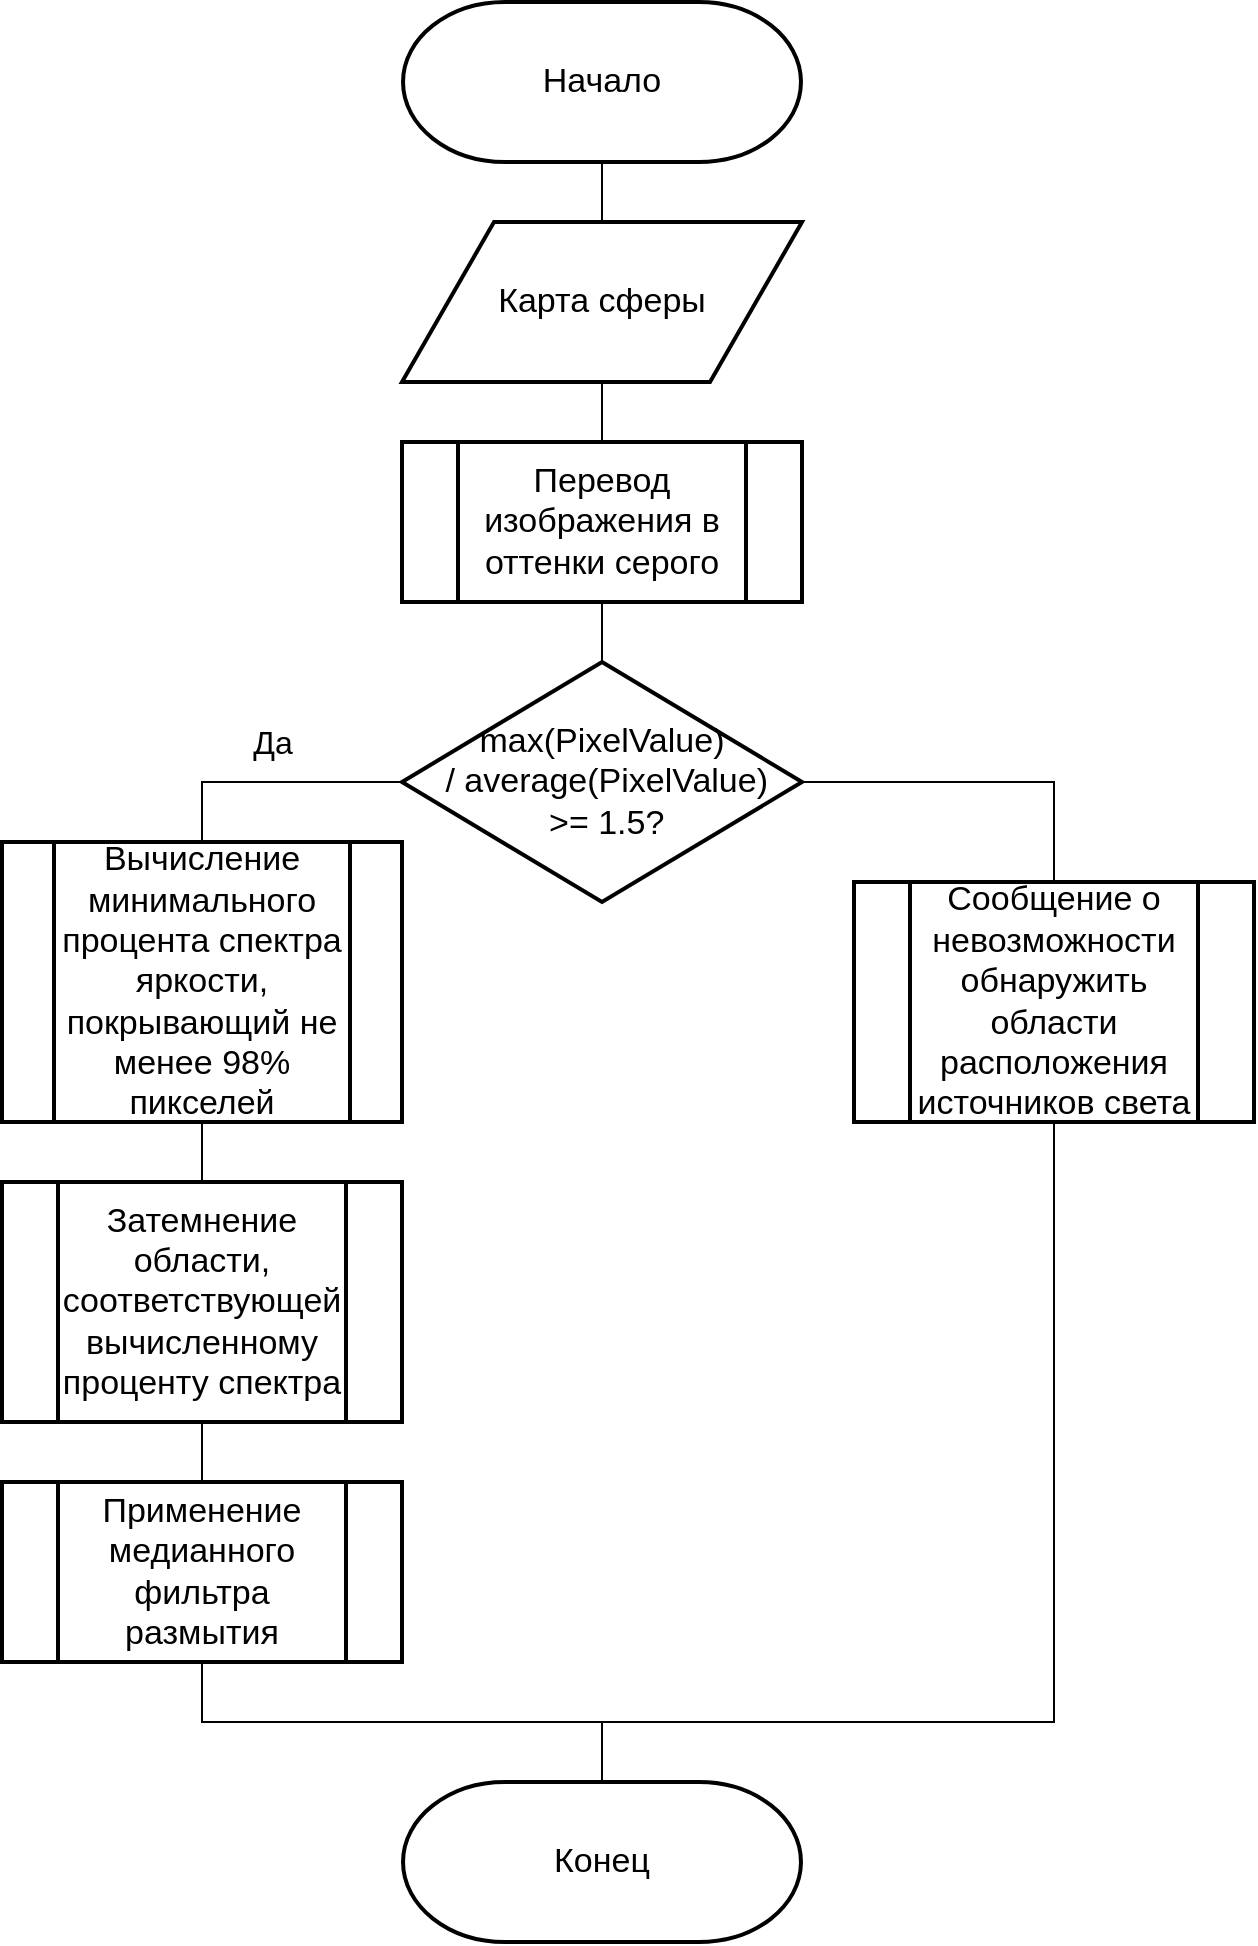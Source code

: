 <mxfile version="21.2.8" type="device">
  <diagram name="Страница 1" id="vSN0zOsbVQ_ziBr6iRNW">
    <mxGraphModel dx="2053" dy="1188" grid="1" gridSize="10" guides="1" tooltips="1" connect="1" arrows="1" fold="1" page="1" pageScale="1" pageWidth="827" pageHeight="1169" math="0" shadow="0">
      <root>
        <mxCell id="0" />
        <mxCell id="1" parent="0" />
        <mxCell id="NfnfCwqI7M4uG_9BYdU6-4" style="edgeStyle=orthogonalEdgeStyle;rounded=0;orthogonalLoop=1;jettySize=auto;html=1;exitX=0.5;exitY=1;exitDx=0;exitDy=0;exitPerimeter=0;entryX=0.5;entryY=0;entryDx=0;entryDy=0;endArrow=none;endFill=0;" parent="1" source="NfnfCwqI7M4uG_9BYdU6-1" target="NfnfCwqI7M4uG_9BYdU6-3" edge="1">
          <mxGeometry relative="1" as="geometry" />
        </mxCell>
        <mxCell id="NfnfCwqI7M4uG_9BYdU6-1" value="Начало" style="strokeWidth=2;html=1;shape=stencil(xVVNb4MwDP01HJmAaFV7nFh37GWTdnapC1FDgpysH/9+gYBaSukgl0kc8DO85+fYSsBSXUCFQRJJKDFg70GSfCGVXIJRZAObKRy8iFx4cuFq6ULQFWbGYUcgDluBLqMNqQOe+M60DFwWSNzUWbYOojf7Tf2wNFNSWhKupO5lbvKWDLi0/0ZnRxa9vDqZSxu7qLIKJRqkHno1t3FAkHx4K8XTlD49lPqOOt2/lL7nK8V+Smuf7sX3YvHEDm48jD2QW64mHpiXXMc+351XMwdyk92NyLHUImMLyNItZIec1I/cPSyygnq5B4kuXaojXqtnd/P9zH/HILi8YVgs5zMAZfaFWobuH7r0azqHcOY6JGWgbkOPXwDlGFqecC8g76X0CbG6gduzf1zuwsPxXc+mUfyjZZ8zzoTS+GQTLD6YswYdGU6W7hXhk6ndcyHc7TS2EAOCBnV3ZQP8Ag==);whiteSpace=wrap;fontSize=17;" parent="1" vertex="1">
          <mxGeometry x="289" y="50" width="250" height="80" as="geometry" />
        </mxCell>
        <mxCell id="NfnfCwqI7M4uG_9BYdU6-6" style="edgeStyle=orthogonalEdgeStyle;rounded=0;orthogonalLoop=1;jettySize=auto;html=1;exitX=0.5;exitY=1;exitDx=0;exitDy=0;entryX=0.5;entryY=0;entryDx=0;entryDy=0;endArrow=none;endFill=0;" parent="1" source="NfnfCwqI7M4uG_9BYdU6-3" target="NfnfCwqI7M4uG_9BYdU6-5" edge="1">
          <mxGeometry relative="1" as="geometry" />
        </mxCell>
        <mxCell id="NfnfCwqI7M4uG_9BYdU6-3" value="Карта сферы" style="shape=parallelogram;html=1;strokeWidth=2;perimeter=parallelogramPerimeter;whiteSpace=wrap;rounded=0;arcSize=12;size=0.23;fontSize=17;" parent="1" vertex="1">
          <mxGeometry x="314" y="160" width="200" height="80" as="geometry" />
        </mxCell>
        <mxCell id="NfnfCwqI7M4uG_9BYdU6-8" style="edgeStyle=orthogonalEdgeStyle;rounded=0;orthogonalLoop=1;jettySize=auto;html=1;exitX=0.5;exitY=1;exitDx=0;exitDy=0;entryX=0.5;entryY=0;entryDx=0;entryDy=0;entryPerimeter=0;endArrow=none;endFill=0;" parent="1" source="NfnfCwqI7M4uG_9BYdU6-5" target="NfnfCwqI7M4uG_9BYdU6-7" edge="1">
          <mxGeometry relative="1" as="geometry">
            <mxPoint x="414" y="270" as="sourcePoint" />
          </mxGeometry>
        </mxCell>
        <mxCell id="NfnfCwqI7M4uG_9BYdU6-5" value="Перевод изображения в оттенки серого" style="verticalLabelPosition=middle;verticalAlign=middle;html=1;shape=process;whiteSpace=wrap;rounded=0;size=0.14;arcSize=6;strokeWidth=2;labelPosition=center;align=center;fontSize=17;" parent="1" vertex="1">
          <mxGeometry x="314" y="270" width="200" height="80" as="geometry" />
        </mxCell>
        <mxCell id="NfnfCwqI7M4uG_9BYdU6-14" style="edgeStyle=orthogonalEdgeStyle;rounded=0;orthogonalLoop=1;jettySize=auto;html=1;exitX=0;exitY=0.5;exitDx=0;exitDy=0;exitPerimeter=0;entryX=0.5;entryY=0;entryDx=0;entryDy=0;endArrow=none;endFill=0;" parent="1" source="NfnfCwqI7M4uG_9BYdU6-7" target="NfnfCwqI7M4uG_9BYdU6-11" edge="1">
          <mxGeometry relative="1" as="geometry" />
        </mxCell>
        <mxCell id="NfnfCwqI7M4uG_9BYdU6-19" value="Да" style="edgeLabel;html=1;align=center;verticalAlign=middle;resizable=0;points=[];fontSize=16;" parent="NfnfCwqI7M4uG_9BYdU6-14" vertex="1" connectable="0">
          <mxGeometry y="-4" relative="1" as="geometry">
            <mxPoint y="-16" as="offset" />
          </mxGeometry>
        </mxCell>
        <mxCell id="NfnfCwqI7M4uG_9BYdU6-21" style="edgeStyle=orthogonalEdgeStyle;rounded=0;orthogonalLoop=1;jettySize=auto;html=1;exitX=1;exitY=0.5;exitDx=0;exitDy=0;exitPerimeter=0;entryX=0.5;entryY=0;entryDx=0;entryDy=0;endArrow=none;endFill=0;" parent="1" source="NfnfCwqI7M4uG_9BYdU6-7" target="NfnfCwqI7M4uG_9BYdU6-20" edge="1">
          <mxGeometry relative="1" as="geometry" />
        </mxCell>
        <mxCell id="NfnfCwqI7M4uG_9BYdU6-7" value="max(PixelValue)&lt;br&gt;&amp;nbsp;/ average(PixelValue)&lt;br style=&quot;font-size: 17px;&quot;&gt;&amp;nbsp;&amp;gt;= 1.5?" style="strokeWidth=2;html=1;shape=mxgraph.flowchart.decision;whiteSpace=wrap;fontSize=17;verticalAlign=middle;" parent="1" vertex="1">
          <mxGeometry x="314" y="380" width="200" height="120" as="geometry" />
        </mxCell>
        <mxCell id="NfnfCwqI7M4uG_9BYdU6-15" style="edgeStyle=orthogonalEdgeStyle;rounded=0;orthogonalLoop=1;jettySize=auto;html=1;exitX=0.5;exitY=1;exitDx=0;exitDy=0;entryX=0.5;entryY=0;entryDx=0;entryDy=0;endArrow=none;endFill=0;" parent="1" source="NfnfCwqI7M4uG_9BYdU6-11" target="NfnfCwqI7M4uG_9BYdU6-12" edge="1">
          <mxGeometry relative="1" as="geometry" />
        </mxCell>
        <mxCell id="NfnfCwqI7M4uG_9BYdU6-11" value="Вычисление минимального процента спектра яркости, покрывающий не менее 98% пикселей" style="verticalLabelPosition=middle;verticalAlign=middle;html=1;shape=process;whiteSpace=wrap;rounded=0;size=0.13;arcSize=6;strokeWidth=2;labelPosition=center;align=center;fontSize=17;" parent="1" vertex="1">
          <mxGeometry x="114" y="470" width="200" height="140" as="geometry" />
        </mxCell>
        <mxCell id="NfnfCwqI7M4uG_9BYdU6-16" style="edgeStyle=orthogonalEdgeStyle;rounded=0;orthogonalLoop=1;jettySize=auto;html=1;exitX=0.5;exitY=1;exitDx=0;exitDy=0;entryX=0.5;entryY=0;entryDx=0;entryDy=0;endArrow=none;endFill=0;" parent="1" source="NfnfCwqI7M4uG_9BYdU6-12" target="NfnfCwqI7M4uG_9BYdU6-13" edge="1">
          <mxGeometry relative="1" as="geometry" />
        </mxCell>
        <mxCell id="NfnfCwqI7M4uG_9BYdU6-12" value="Затемнение области, соответствующей вычисленному проценту спектра" style="verticalLabelPosition=middle;verticalAlign=middle;html=1;shape=process;whiteSpace=wrap;rounded=0;size=0.14;arcSize=6;strokeWidth=2;labelPosition=center;align=center;fontSize=17;" parent="1" vertex="1">
          <mxGeometry x="114" y="640" width="200" height="120" as="geometry" />
        </mxCell>
        <mxCell id="NfnfCwqI7M4uG_9BYdU6-17" style="edgeStyle=orthogonalEdgeStyle;rounded=0;orthogonalLoop=1;jettySize=auto;html=1;exitX=0.5;exitY=1;exitDx=0;exitDy=0;entryX=0.5;entryY=0;entryDx=0;entryDy=0;entryPerimeter=0;endArrow=none;endFill=0;" parent="1" source="NfnfCwqI7M4uG_9BYdU6-13" edge="1">
          <mxGeometry relative="1" as="geometry">
            <Array as="points">
              <mxPoint x="214" y="910" />
              <mxPoint x="414" y="910" />
            </Array>
            <mxPoint x="414" y="960" as="targetPoint" />
          </mxGeometry>
        </mxCell>
        <mxCell id="NfnfCwqI7M4uG_9BYdU6-13" value="Применение медианного фильтра размытия" style="verticalLabelPosition=middle;verticalAlign=middle;html=1;shape=process;whiteSpace=wrap;rounded=0;size=0.14;arcSize=6;strokeWidth=2;labelPosition=center;align=center;fontSize=17;" parent="1" vertex="1">
          <mxGeometry x="114" y="790" width="200" height="90" as="geometry" />
        </mxCell>
        <mxCell id="NfnfCwqI7M4uG_9BYdU6-22" style="edgeStyle=orthogonalEdgeStyle;rounded=0;orthogonalLoop=1;jettySize=auto;html=1;exitX=0.5;exitY=1;exitDx=0;exitDy=0;entryX=0.5;entryY=0;entryDx=0;entryDy=0;entryPerimeter=0;endArrow=none;endFill=0;" parent="1" source="NfnfCwqI7M4uG_9BYdU6-20" edge="1">
          <mxGeometry relative="1" as="geometry">
            <Array as="points">
              <mxPoint x="640" y="910" />
              <mxPoint x="414" y="910" />
            </Array>
            <mxPoint x="414" y="960" as="targetPoint" />
          </mxGeometry>
        </mxCell>
        <mxCell id="NfnfCwqI7M4uG_9BYdU6-20" value="Сообщение о невозможности обнаружить области расположения источников света" style="verticalLabelPosition=middle;verticalAlign=middle;html=1;shape=process;whiteSpace=wrap;rounded=0;size=0.14;arcSize=6;strokeWidth=2;labelPosition=center;align=center;fontSize=17;" parent="1" vertex="1">
          <mxGeometry x="540" y="490" width="200" height="120" as="geometry" />
        </mxCell>
        <mxCell id="1ZwtwB-d4YYWzLDyMNMq-1" value="Конец" style="strokeWidth=2;html=1;shape=stencil(xVVNb4MwDP01HJmAaFV7nFh37GWTdnapC1FDgpysH/9+gYBaSukgl0kc8DO85+fYSsBSXUCFQRJJKDFg70GSfCGVXIJRZAObKRy8iFx4cuFq6ULQFWbGYUcgDluBLqMNqQOe+M60DFwWSNzUWbYOojf7Tf2wNFNSWhKupO5lbvKWDLi0/0ZnRxa9vDqZSxu7qLIKJRqkHno1t3FAkHx4K8XTlD49lPqOOt2/lL7nK8V+Smuf7sX3YvHEDm48jD2QW64mHpiXXMc+351XMwdyk92NyLHUImMLyNItZIec1I/cPSyygnq5B4kuXaojXqtnd/P9zH/HILi8YVgs5zMAZfaFWobuH7r0azqHcOY6JGWgbkOPXwDlGFqecC8g76X0CbG6gduzf1zuwsPxXc+mUfyjZZ8zzoTS+GQTLD6YswYdGU6W7hXhk6ndcyHc7TS2EAOCBnV3ZQP8Ag==);whiteSpace=wrap;fontSize=17;" parent="1" vertex="1">
          <mxGeometry x="289" y="940" width="250" height="80" as="geometry" />
        </mxCell>
      </root>
    </mxGraphModel>
  </diagram>
</mxfile>
